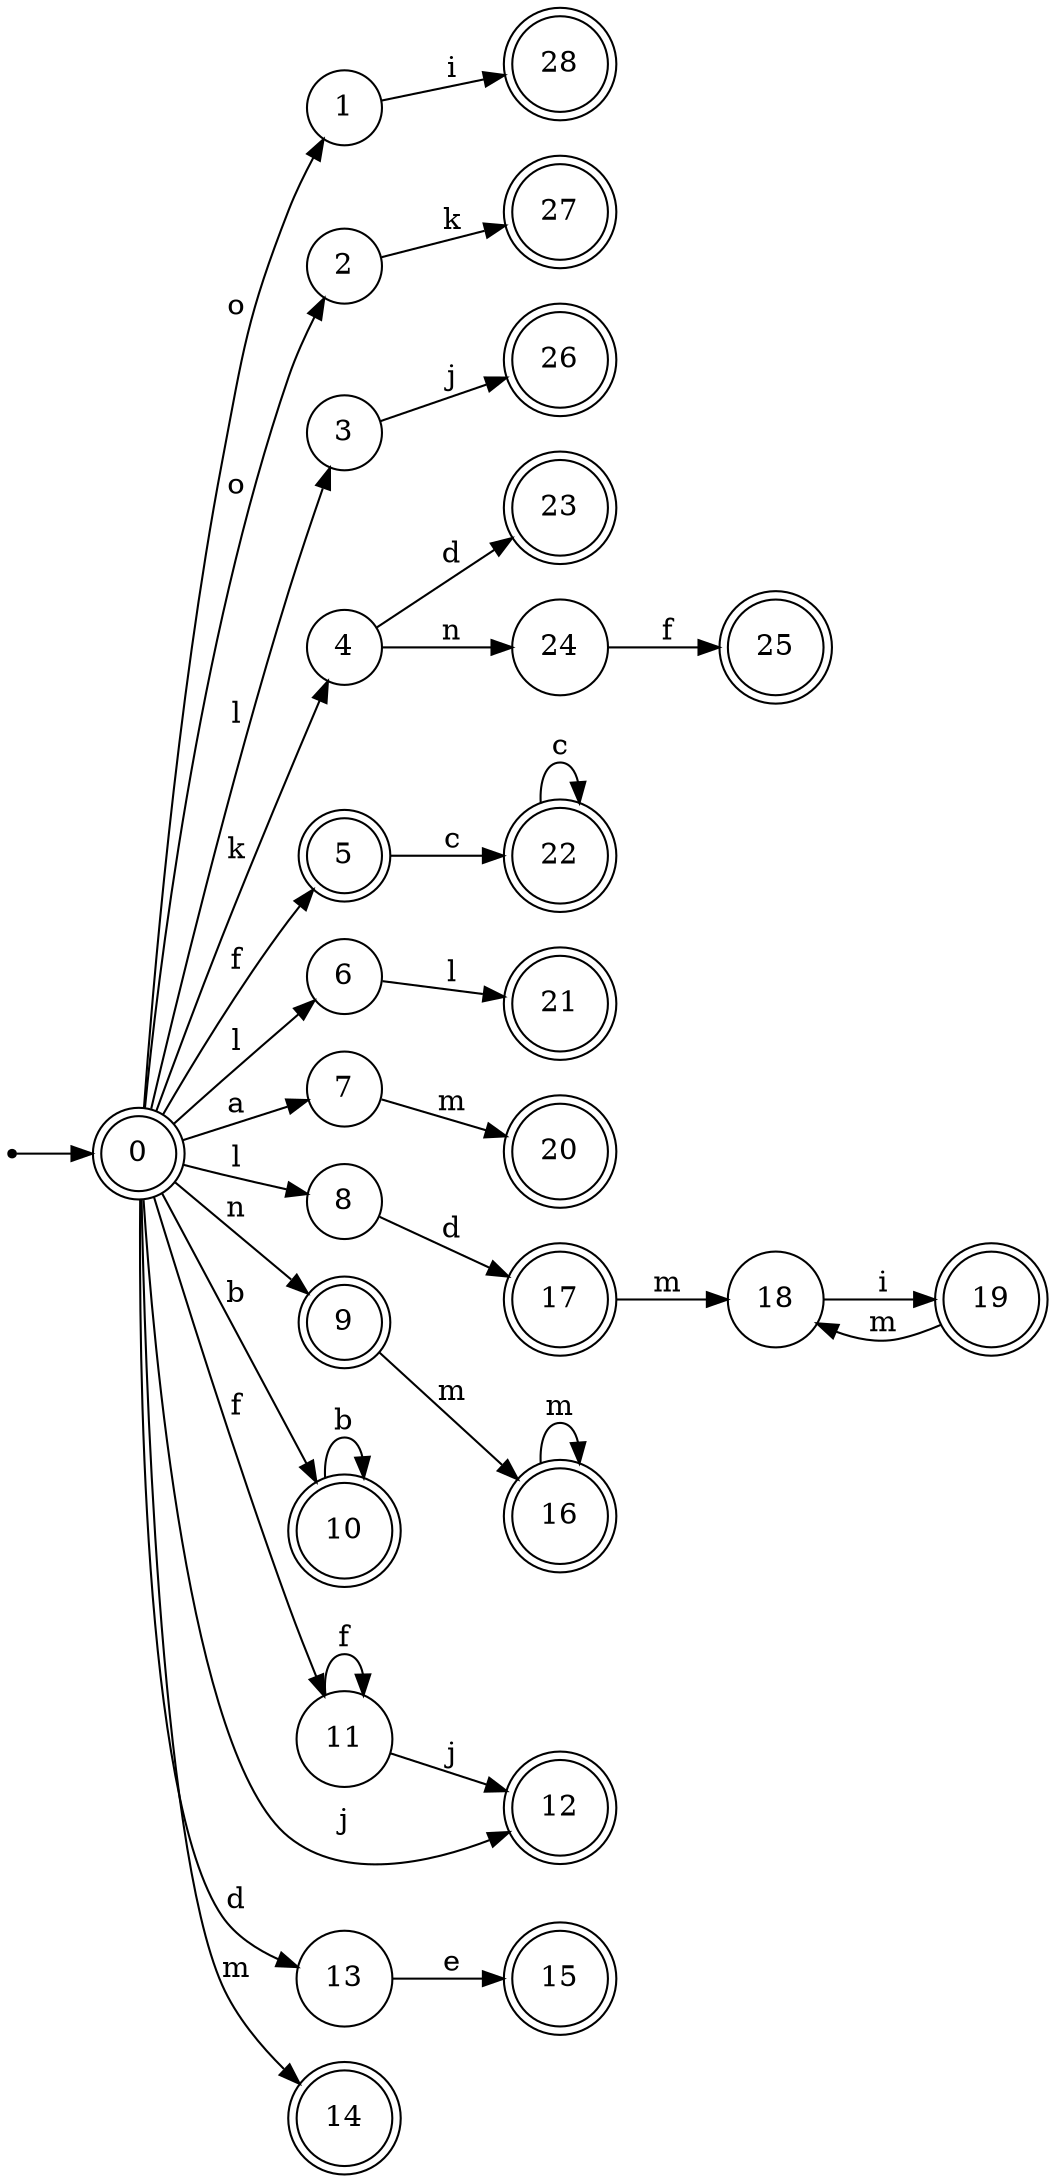 digraph finite_state_machine {
rankdir=LR;
size="20,20";
node [shape = point]; "dummy0"
node [shape = doublecircle]; "0";"dummy0" -> "0";
node [shape = circle]; "1";
node [shape = circle]; "2";
node [shape = circle]; "3";
node [shape = circle]; "4";
node [shape = doublecircle]; "5";node [shape = circle]; "6";
node [shape = circle]; "7";
node [shape = circle]; "8";
node [shape = doublecircle]; "9";node [shape = doublecircle]; "10";node [shape = circle]; "11";
node [shape = doublecircle]; "12";node [shape = circle]; "13";
node [shape = doublecircle]; "14";node [shape = doublecircle]; "15";node [shape = doublecircle]; "16";node [shape = doublecircle]; "17";node [shape = circle]; "18";
node [shape = doublecircle]; "19";node [shape = doublecircle]; "20";node [shape = doublecircle]; "21";node [shape = doublecircle]; "22";node [shape = doublecircle]; "23";node [shape = circle]; "24";
node [shape = doublecircle]; "25";node [shape = doublecircle]; "26";node [shape = doublecircle]; "27";node [shape = doublecircle]; "28";"0" -> "1" [label = "o"];
 "0" -> "2" [label = "o"];
 "0" -> "8" [label = "l"];
 "0" -> "3" [label = "l"];
 "0" -> "6" [label = "l"];
 "0" -> "4" [label = "k"];
 "0" -> "11" [label = "f"];
 "0" -> "5" [label = "f"];
 "0" -> "7" [label = "a"];
 "0" -> "9" [label = "n"];
 "0" -> "10" [label = "b"];
 "0" -> "12" [label = "j"];
 "0" -> "13" [label = "d"];
 "0" -> "14" [label = "m"];
 "13" -> "15" [label = "e"];
 "11" -> "11" [label = "f"];
 "11" -> "12" [label = "j"];
 "10" -> "10" [label = "b"];
 "9" -> "16" [label = "m"];
 "16" -> "16" [label = "m"];
 "8" -> "17" [label = "d"];
 "17" -> "18" [label = "m"];
 "18" -> "19" [label = "i"];
 "19" -> "18" [label = "m"];
 "7" -> "20" [label = "m"];
 "6" -> "21" [label = "l"];
 "5" -> "22" [label = "c"];
 "22" -> "22" [label = "c"];
 "4" -> "23" [label = "d"];
 "4" -> "24" [label = "n"];
 "24" -> "25" [label = "f"];
 "3" -> "26" [label = "j"];
 "2" -> "27" [label = "k"];
 "1" -> "28" [label = "i"];
 }
